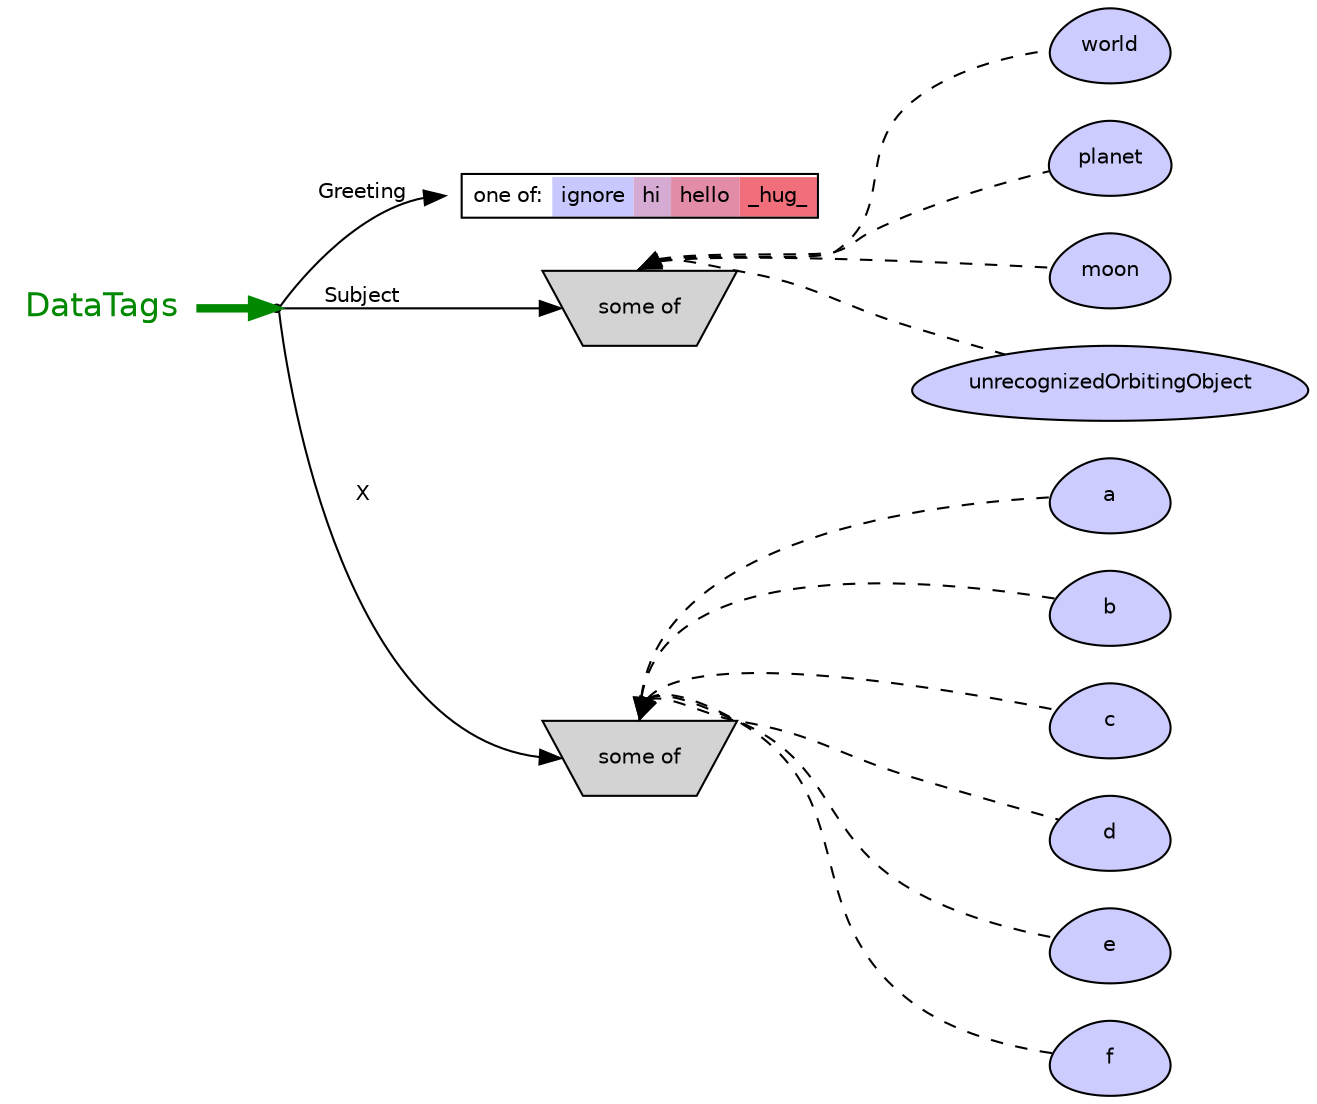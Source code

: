 digraph decisionGraph {
edge [fontname="Helvetica" fontsize="10"]
node [fillcolor="lightgray" style="filled" fontname="Helvetica" fontsize="10"]
rankdir=LR

DataTags[shape="point"]
Greeting[shape="none" fillcolor="none" label=<<TABLE border="1" cellborder="0" cellspacing="0" cellpadding="4"><TR><TD>one of:</TD><TD BGCOLOR="#c8c8ff">ignore</TD><TD BGCOLOR="#d5aad3">hi</TD><TD BGCOLOR="#e38ca7">hello</TD><TD BGCOLOR="#f16e7b">_hug_</TD></TR></TABLE>>]
Subject[shape="invtrapezium" label="some of"]
Subject_world[label="world" shape="egg" fillcolor="#CCCCFF"]
Subject_planet[label="planet" shape="egg" fillcolor="#CCCCFF"]
Subject_moon[label="moon" shape="egg" fillcolor="#CCCCFF"]
Subject_unrecognizedOrbitingObject[label="unrecognizedOrbitingObject" shape="egg" fillcolor="#CCCCFF"]
X[shape="invtrapezium" label="some of"]
X_a[label="a" shape="egg" fillcolor="#CCCCFF"]
X_b[label="b" shape="egg" fillcolor="#CCCCFF"]
X_c[label="c" shape="egg" fillcolor="#CCCCFF"]
X_d[label="d" shape="egg" fillcolor="#CCCCFF"]
X_e[label="e" shape="egg" fillcolor="#CCCCFF"]
X_f[label="f" shape="egg" fillcolor="#CCCCFF"]
DataTags -> Greeting:w [label="Greeting"]
DataTags -> Subject:w [label="Subject"]
Subject:n -> Subject_world[ dir="back" style="dashed"]
Subject:n -> Subject_planet[ dir="back" style="dashed"]
Subject:n -> Subject_moon[ dir="back" style="dashed"]
Subject:n -> Subject_unrecognizedOrbitingObject[ dir="back" style="dashed"]
DataTags -> X:w [label="X"]
X:n -> X_a[ dir="back" style="dashed"]
X:n -> X_b[ dir="back" style="dashed"]
X:n -> X_c[ dir="back" style="dashed"]
X:n -> X_d[ dir="back" style="dashed"]
X:n -> X_e[ dir="back" style="dashed"]
X:n -> X_f[ dir="back" style="dashed"]
start[ fillcolor="transparent" shape="none" fontcolor="#008800" fontsize="16" label="DataTags" ]
start -> DataTags[ penwidth="4.0" color="#008800" ]
{rank=source; start}
}
